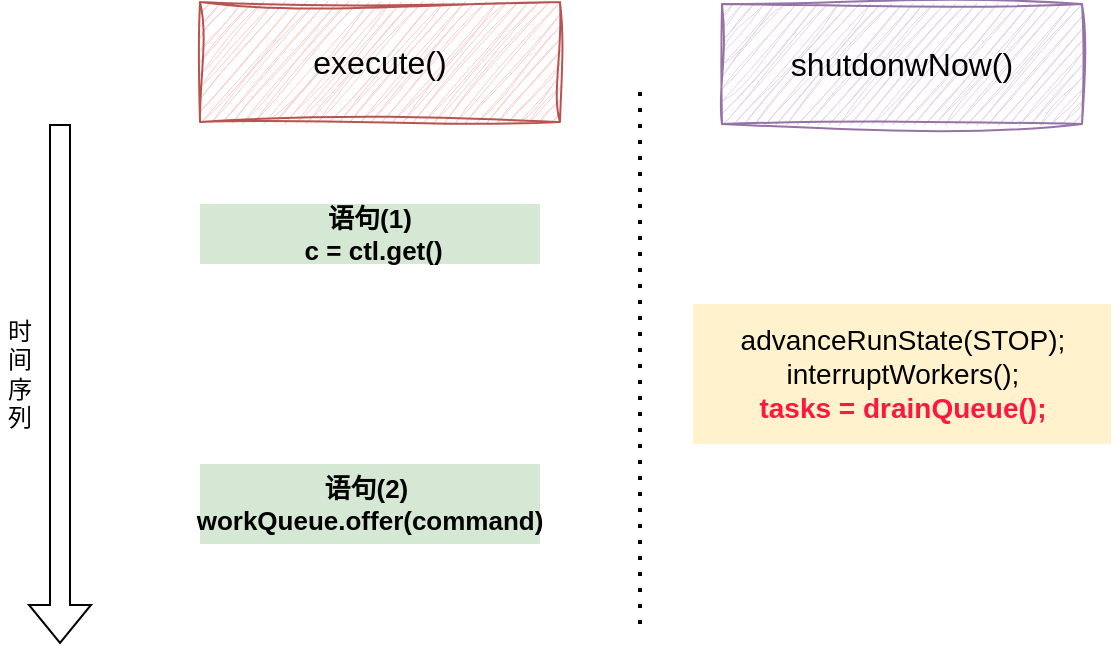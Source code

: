 <mxfile version="24.0.2" type="github">
  <diagram name="第 1 页" id="XhPicf_GymcGNn1Ssjjg">
    <mxGraphModel dx="574" dy="709" grid="1" gridSize="10" guides="1" tooltips="1" connect="1" arrows="1" fold="1" page="1" pageScale="1" pageWidth="827" pageHeight="1169" math="0" shadow="0">
      <root>
        <mxCell id="0" />
        <mxCell id="1" parent="0" />
        <mxCell id="xpFHJlViuZWSzXIAEl6F-1" value="" style="shape=flexArrow;endArrow=classic;html=1;rounded=0;" edge="1" parent="1">
          <mxGeometry width="50" height="50" relative="1" as="geometry">
            <mxPoint x="110" y="160" as="sourcePoint" />
            <mxPoint x="110" y="420" as="targetPoint" />
          </mxGeometry>
        </mxCell>
        <mxCell id="xpFHJlViuZWSzXIAEl6F-2" value="execute()" style="rounded=0;whiteSpace=wrap;html=1;sketch=1;curveFitting=1;jiggle=2;fillColor=#f8cecc;strokeColor=#b85450;fontSize=16;" vertex="1" parent="1">
          <mxGeometry x="180" y="99" width="180" height="60" as="geometry" />
        </mxCell>
        <mxCell id="xpFHJlViuZWSzXIAEl6F-3" value="shutdonwNow()" style="rounded=0;whiteSpace=wrap;html=1;sketch=1;curveFitting=1;jiggle=2;fillColor=#e1d5e7;strokeColor=#9673a6;fontSize=16;" vertex="1" parent="1">
          <mxGeometry x="441" y="100" width="180" height="60" as="geometry" />
        </mxCell>
        <mxCell id="xpFHJlViuZWSzXIAEl6F-4" value="" style="endArrow=none;dashed=1;html=1;dashPattern=1 3;strokeWidth=2;rounded=0;" edge="1" parent="1">
          <mxGeometry width="50" height="50" relative="1" as="geometry">
            <mxPoint x="400" y="410" as="sourcePoint" />
            <mxPoint x="400" y="140" as="targetPoint" />
          </mxGeometry>
        </mxCell>
        <mxCell id="xpFHJlViuZWSzXIAEl6F-5" value="语句(1)&lt;div&gt;&amp;nbsp;c = ctl.get()&lt;/div&gt;" style="text;html=1;align=center;verticalAlign=middle;whiteSpace=wrap;rounded=0;fontStyle=1;fontSize=13;fillColor=#d5e8d4;strokeColor=none;" vertex="1" parent="1">
          <mxGeometry x="180" y="200" width="170" height="30" as="geometry" />
        </mxCell>
        <mxCell id="xpFHJlViuZWSzXIAEl6F-6" value="语句(2)&amp;nbsp;&lt;div&gt;workQueue.offer(command)&lt;/div&gt;" style="text;html=1;align=center;verticalAlign=middle;whiteSpace=wrap;rounded=0;fontStyle=1;fontSize=13;fillColor=#d5e8d4;strokeColor=none;" vertex="1" parent="1">
          <mxGeometry x="180" y="330" width="170" height="40" as="geometry" />
        </mxCell>
        <mxCell id="xpFHJlViuZWSzXIAEl6F-7" value="&lt;div style=&quot;font-size: 14px;&quot;&gt;&lt;span style=&quot;font-weight: normal;&quot;&gt;advanceRunState(STOP);&lt;/span&gt;&lt;/div&gt;&lt;div style=&quot;font-size: 14px;&quot;&gt;&lt;span style=&quot;background-color: initial; font-size: 14px; font-weight: normal;&quot;&gt;interruptWorkers();&lt;/span&gt;&lt;/div&gt;&lt;div style=&quot;font-size: 14px;&quot;&gt;&lt;span style=&quot;background-color: initial; font-size: 14px;&quot;&gt;&lt;font color=&quot;#ff173e&quot;&gt;tasks = drainQueue();&lt;/font&gt;&lt;/span&gt;&lt;/div&gt;" style="text;html=1;align=center;verticalAlign=middle;whiteSpace=wrap;rounded=0;fontSize=14;fontStyle=1;fillColor=#fff2cc;strokeColor=none;" vertex="1" parent="1">
          <mxGeometry x="426.5" y="250" width="209" height="70" as="geometry" />
        </mxCell>
        <mxCell id="xpFHJlViuZWSzXIAEl6F-8" value="时间序列" style="text;html=1;align=center;verticalAlign=middle;whiteSpace=wrap;rounded=0;" vertex="1" parent="1">
          <mxGeometry x="80" y="245" width="20" height="80" as="geometry" />
        </mxCell>
      </root>
    </mxGraphModel>
  </diagram>
</mxfile>
